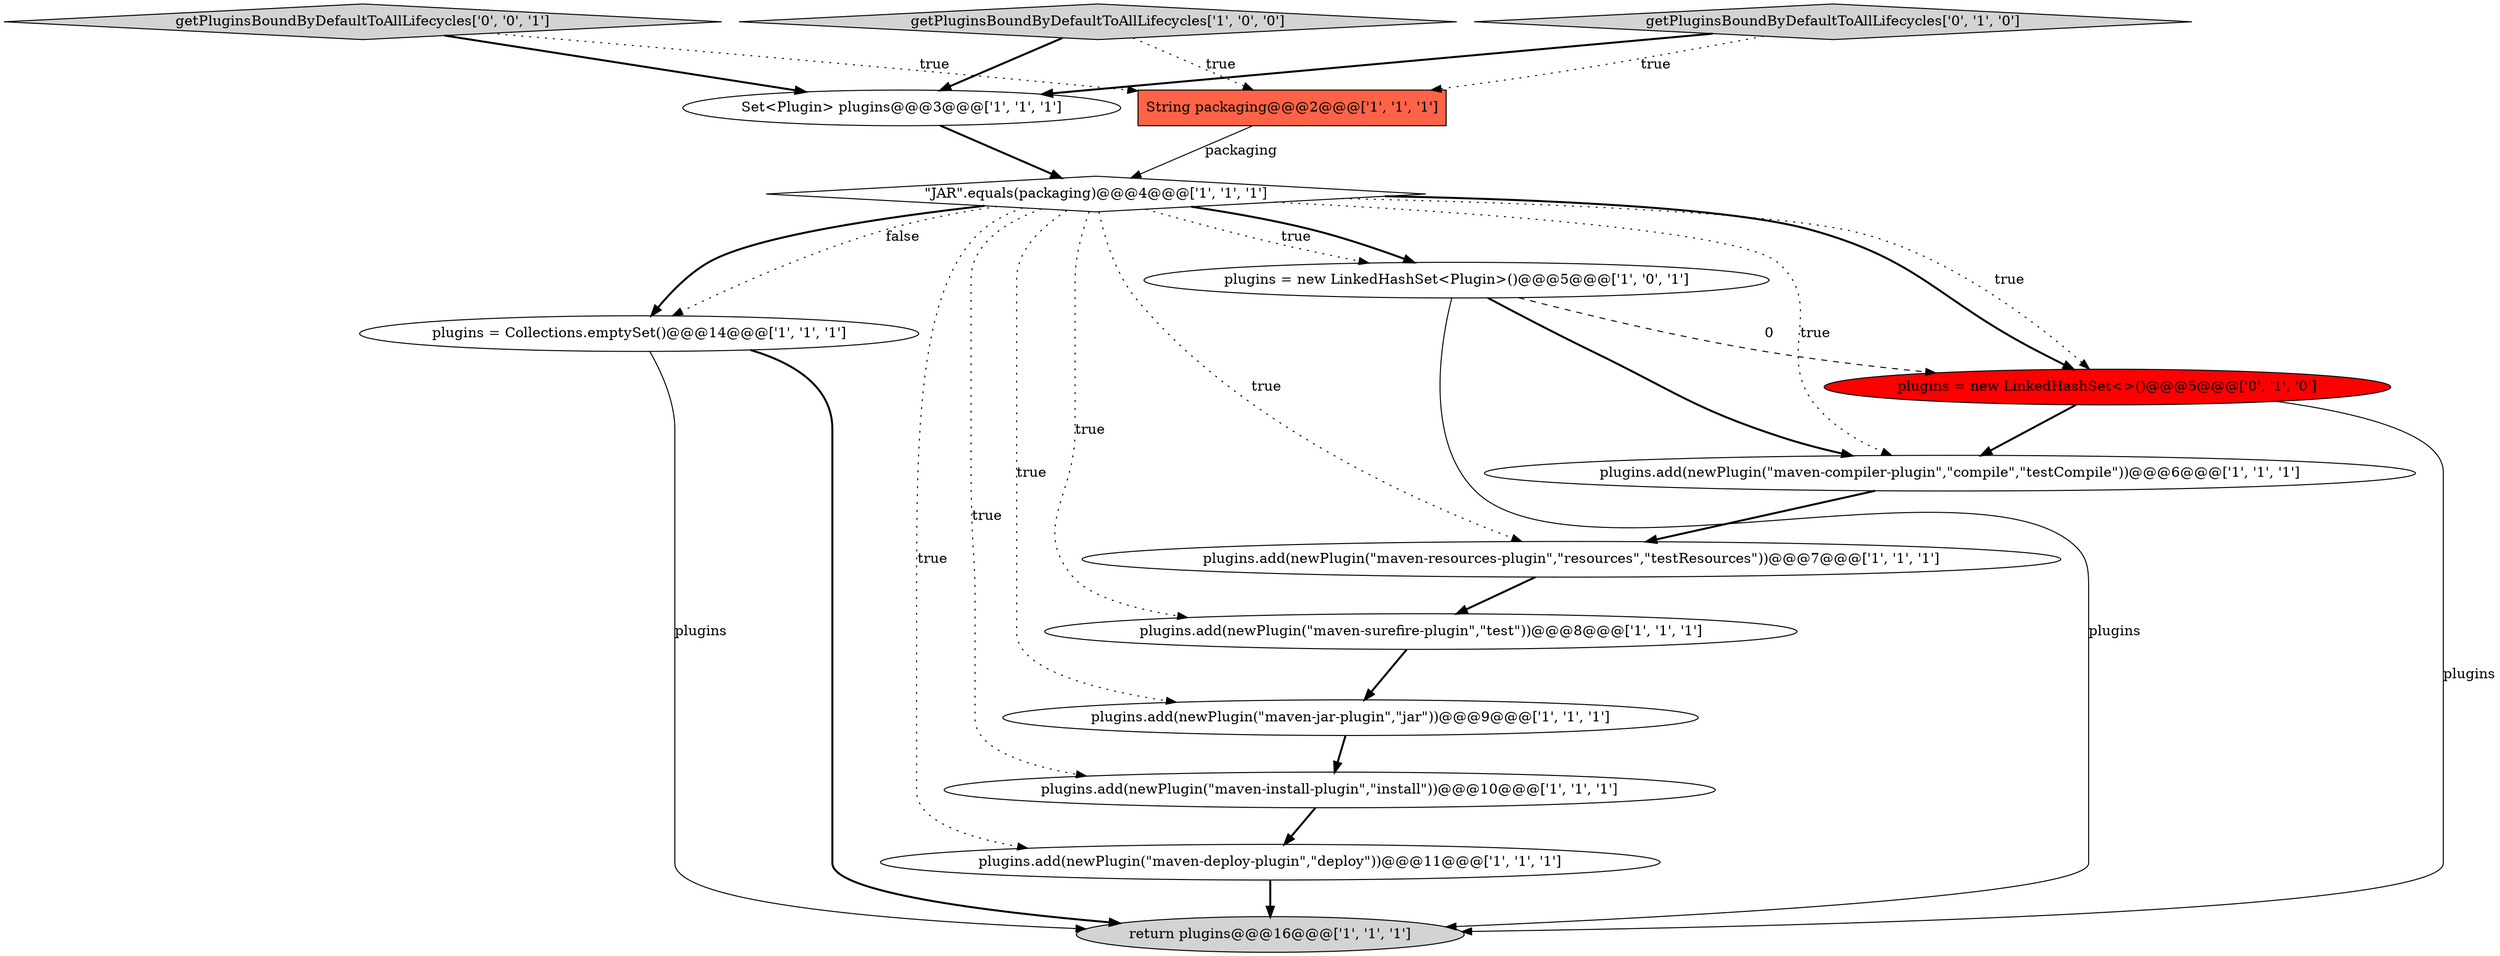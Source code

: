 digraph {
11 [style = filled, label = "\"JAR\".equals(packaging)@@@4@@@['1', '1', '1']", fillcolor = white, shape = diamond image = "AAA0AAABBB1BBB"];
12 [style = filled, label = "plugins = Collections.emptySet()@@@14@@@['1', '1', '1']", fillcolor = white, shape = ellipse image = "AAA0AAABBB1BBB"];
9 [style = filled, label = "plugins = new LinkedHashSet<Plugin>()@@@5@@@['1', '0', '1']", fillcolor = white, shape = ellipse image = "AAA0AAABBB1BBB"];
15 [style = filled, label = "getPluginsBoundByDefaultToAllLifecycles['0', '0', '1']", fillcolor = lightgray, shape = diamond image = "AAA0AAABBB3BBB"];
4 [style = filled, label = "Set<Plugin> plugins@@@3@@@['1', '1', '1']", fillcolor = white, shape = ellipse image = "AAA0AAABBB1BBB"];
6 [style = filled, label = "plugins.add(newPlugin(\"maven-deploy-plugin\",\"deploy\"))@@@11@@@['1', '1', '1']", fillcolor = white, shape = ellipse image = "AAA0AAABBB1BBB"];
13 [style = filled, label = "getPluginsBoundByDefaultToAllLifecycles['0', '1', '0']", fillcolor = lightgray, shape = diamond image = "AAA0AAABBB2BBB"];
3 [style = filled, label = "return plugins@@@16@@@['1', '1', '1']", fillcolor = lightgray, shape = ellipse image = "AAA0AAABBB1BBB"];
0 [style = filled, label = "plugins.add(newPlugin(\"maven-resources-plugin\",\"resources\",\"testResources\"))@@@7@@@['1', '1', '1']", fillcolor = white, shape = ellipse image = "AAA0AAABBB1BBB"];
10 [style = filled, label = "String packaging@@@2@@@['1', '1', '1']", fillcolor = tomato, shape = box image = "AAA0AAABBB1BBB"];
5 [style = filled, label = "plugins.add(newPlugin(\"maven-compiler-plugin\",\"compile\",\"testCompile\"))@@@6@@@['1', '1', '1']", fillcolor = white, shape = ellipse image = "AAA0AAABBB1BBB"];
8 [style = filled, label = "plugins.add(newPlugin(\"maven-install-plugin\",\"install\"))@@@10@@@['1', '1', '1']", fillcolor = white, shape = ellipse image = "AAA0AAABBB1BBB"];
2 [style = filled, label = "getPluginsBoundByDefaultToAllLifecycles['1', '0', '0']", fillcolor = lightgray, shape = diamond image = "AAA0AAABBB1BBB"];
7 [style = filled, label = "plugins.add(newPlugin(\"maven-surefire-plugin\",\"test\"))@@@8@@@['1', '1', '1']", fillcolor = white, shape = ellipse image = "AAA0AAABBB1BBB"];
14 [style = filled, label = "plugins = new LinkedHashSet<>()@@@5@@@['0', '1', '0']", fillcolor = red, shape = ellipse image = "AAA1AAABBB2BBB"];
1 [style = filled, label = "plugins.add(newPlugin(\"maven-jar-plugin\",\"jar\"))@@@9@@@['1', '1', '1']", fillcolor = white, shape = ellipse image = "AAA0AAABBB1BBB"];
11->7 [style = dotted, label="true"];
6->3 [style = bold, label=""];
7->1 [style = bold, label=""];
1->8 [style = bold, label=""];
9->3 [style = solid, label="plugins"];
11->14 [style = bold, label=""];
11->12 [style = dotted, label="false"];
11->1 [style = dotted, label="true"];
11->14 [style = dotted, label="true"];
11->9 [style = dotted, label="true"];
11->12 [style = bold, label=""];
8->6 [style = bold, label=""];
11->5 [style = dotted, label="true"];
15->10 [style = dotted, label="true"];
11->9 [style = bold, label=""];
13->10 [style = dotted, label="true"];
2->4 [style = bold, label=""];
10->11 [style = solid, label="packaging"];
0->7 [style = bold, label=""];
9->14 [style = dashed, label="0"];
5->0 [style = bold, label=""];
12->3 [style = solid, label="plugins"];
11->6 [style = dotted, label="true"];
11->0 [style = dotted, label="true"];
15->4 [style = bold, label=""];
9->5 [style = bold, label=""];
14->3 [style = solid, label="plugins"];
11->8 [style = dotted, label="true"];
12->3 [style = bold, label=""];
4->11 [style = bold, label=""];
2->10 [style = dotted, label="true"];
14->5 [style = bold, label=""];
13->4 [style = bold, label=""];
}
